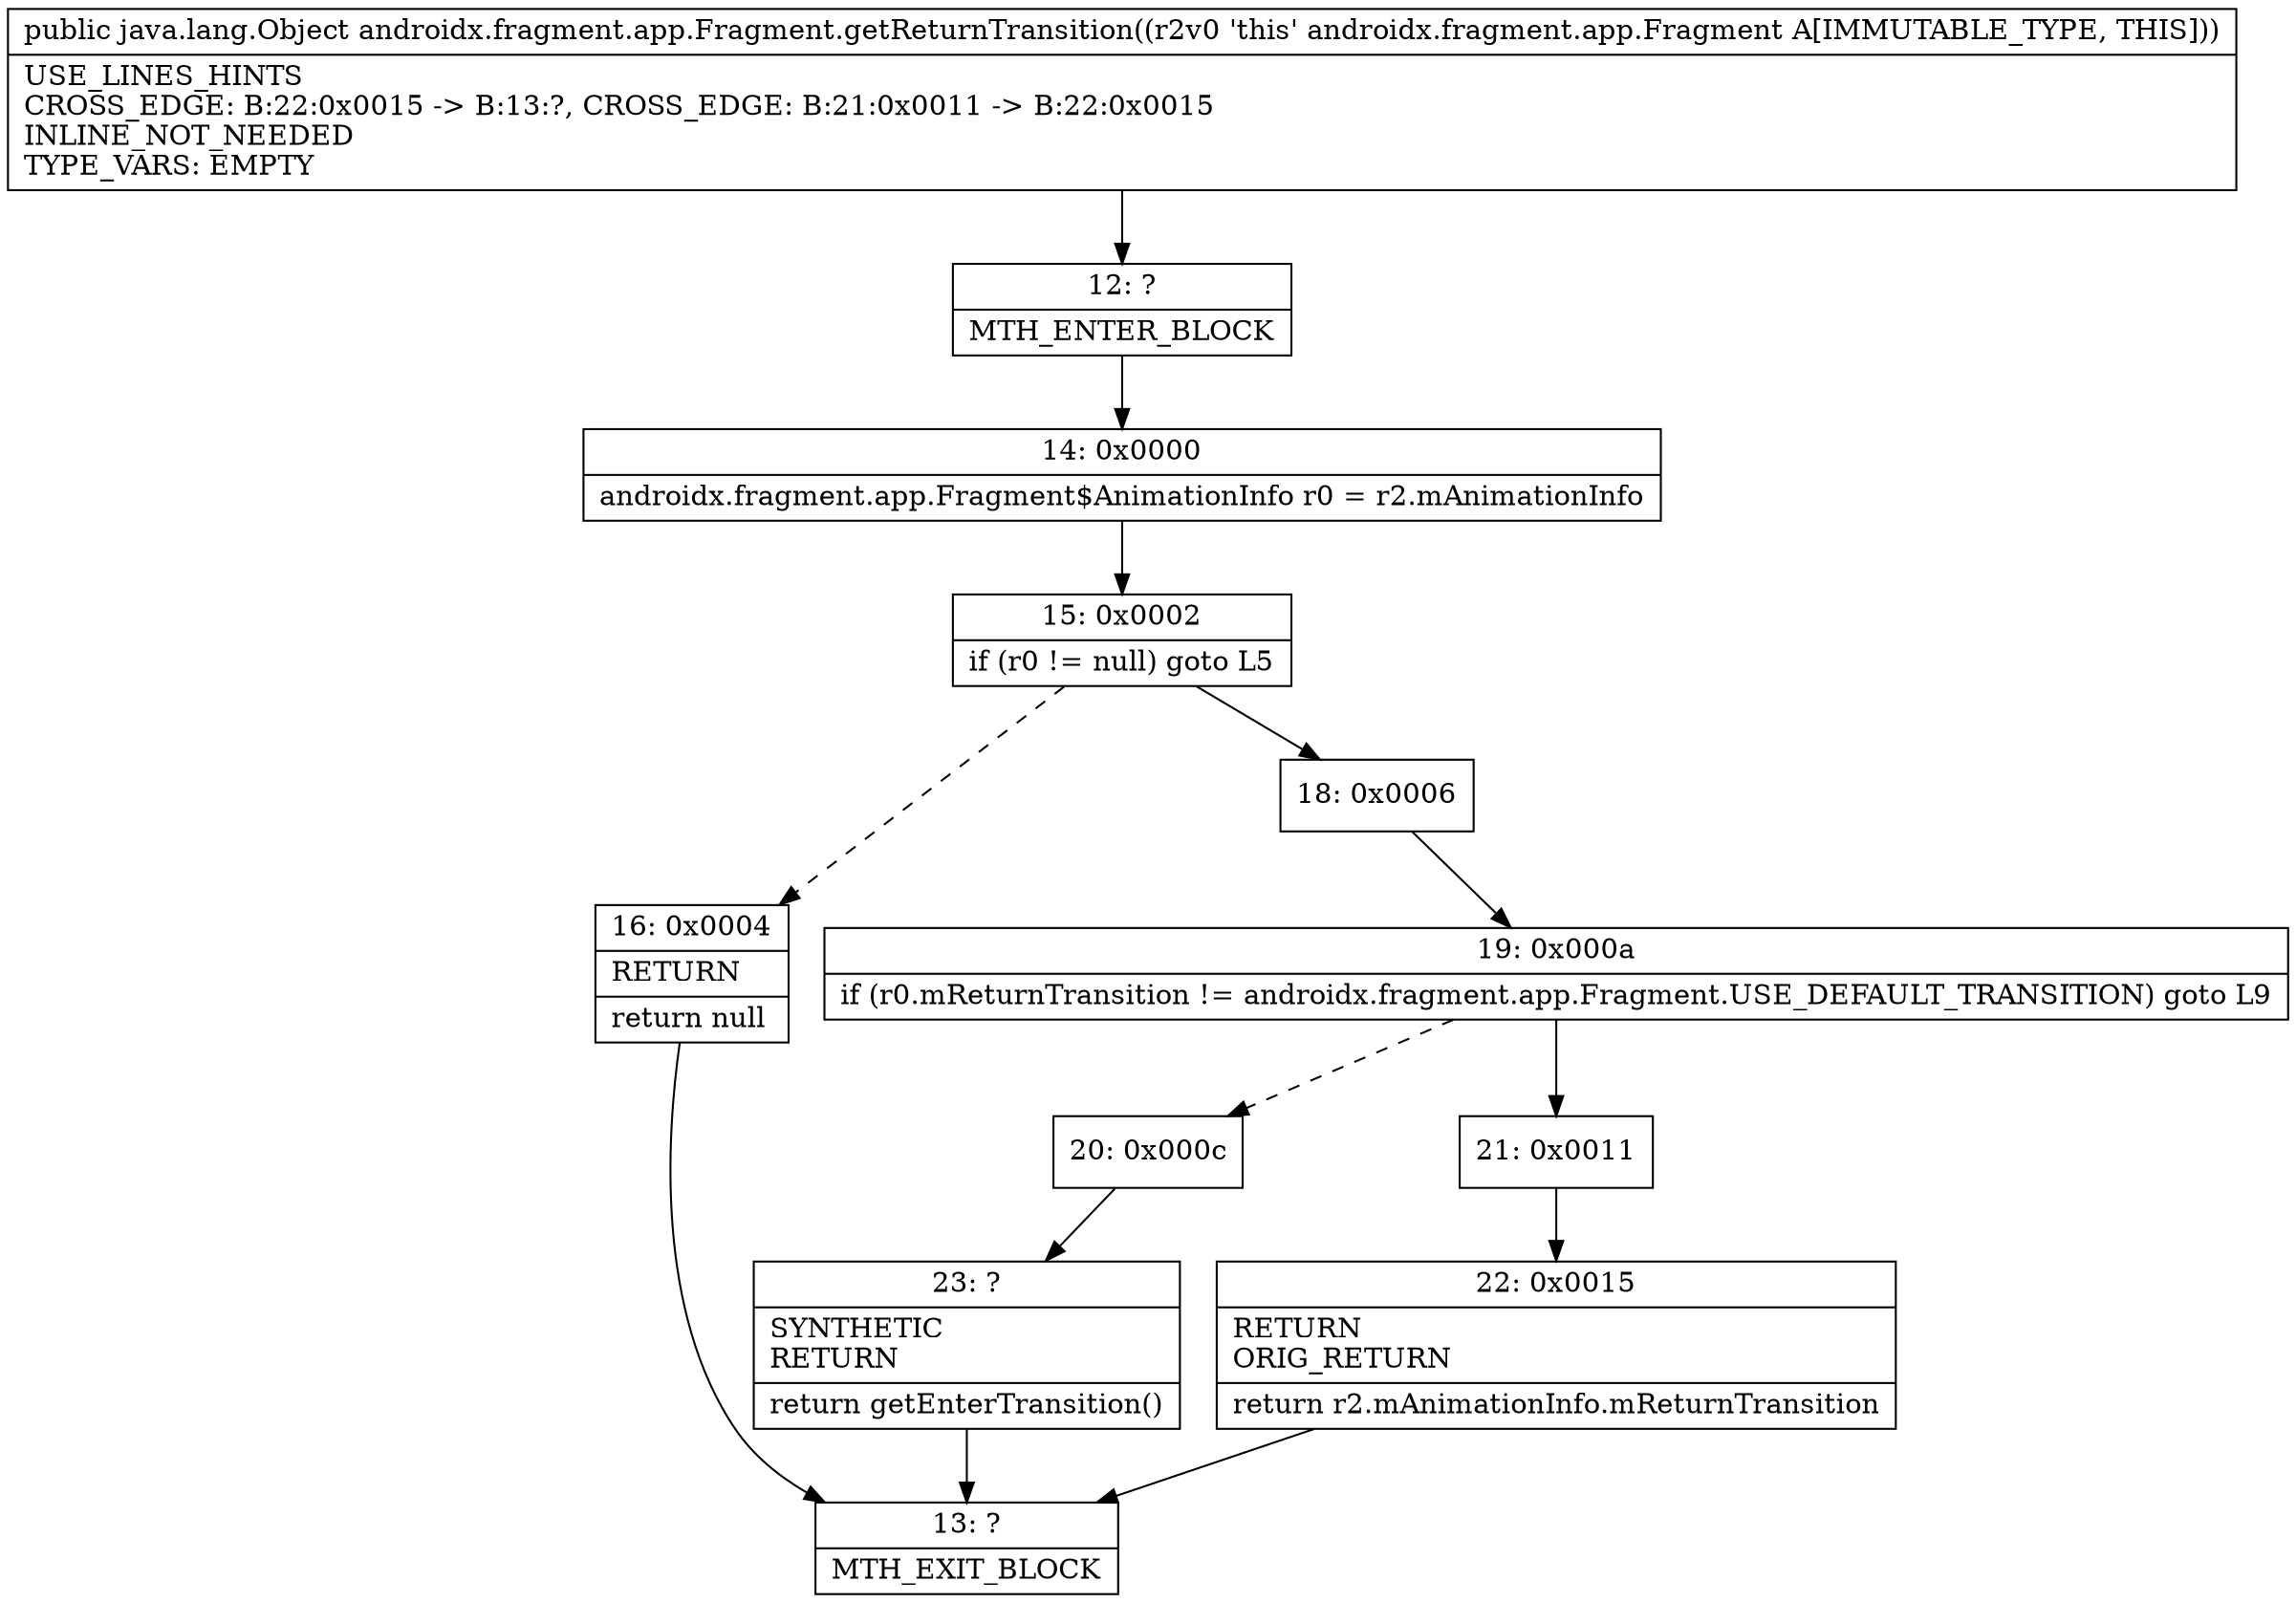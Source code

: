 digraph "CFG forandroidx.fragment.app.Fragment.getReturnTransition()Ljava\/lang\/Object;" {
Node_12 [shape=record,label="{12\:\ ?|MTH_ENTER_BLOCK\l}"];
Node_14 [shape=record,label="{14\:\ 0x0000|androidx.fragment.app.Fragment$AnimationInfo r0 = r2.mAnimationInfo\l}"];
Node_15 [shape=record,label="{15\:\ 0x0002|if (r0 != null) goto L5\l}"];
Node_16 [shape=record,label="{16\:\ 0x0004|RETURN\l|return null\l}"];
Node_13 [shape=record,label="{13\:\ ?|MTH_EXIT_BLOCK\l}"];
Node_18 [shape=record,label="{18\:\ 0x0006}"];
Node_19 [shape=record,label="{19\:\ 0x000a|if (r0.mReturnTransition != androidx.fragment.app.Fragment.USE_DEFAULT_TRANSITION) goto L9\l}"];
Node_20 [shape=record,label="{20\:\ 0x000c}"];
Node_23 [shape=record,label="{23\:\ ?|SYNTHETIC\lRETURN\l|return getEnterTransition()\l}"];
Node_21 [shape=record,label="{21\:\ 0x0011}"];
Node_22 [shape=record,label="{22\:\ 0x0015|RETURN\lORIG_RETURN\l|return r2.mAnimationInfo.mReturnTransition\l}"];
MethodNode[shape=record,label="{public java.lang.Object androidx.fragment.app.Fragment.getReturnTransition((r2v0 'this' androidx.fragment.app.Fragment A[IMMUTABLE_TYPE, THIS]))  | USE_LINES_HINTS\lCROSS_EDGE: B:22:0x0015 \-\> B:13:?, CROSS_EDGE: B:21:0x0011 \-\> B:22:0x0015\lINLINE_NOT_NEEDED\lTYPE_VARS: EMPTY\l}"];
MethodNode -> Node_12;Node_12 -> Node_14;
Node_14 -> Node_15;
Node_15 -> Node_16[style=dashed];
Node_15 -> Node_18;
Node_16 -> Node_13;
Node_18 -> Node_19;
Node_19 -> Node_20[style=dashed];
Node_19 -> Node_21;
Node_20 -> Node_23;
Node_23 -> Node_13;
Node_21 -> Node_22;
Node_22 -> Node_13;
}

